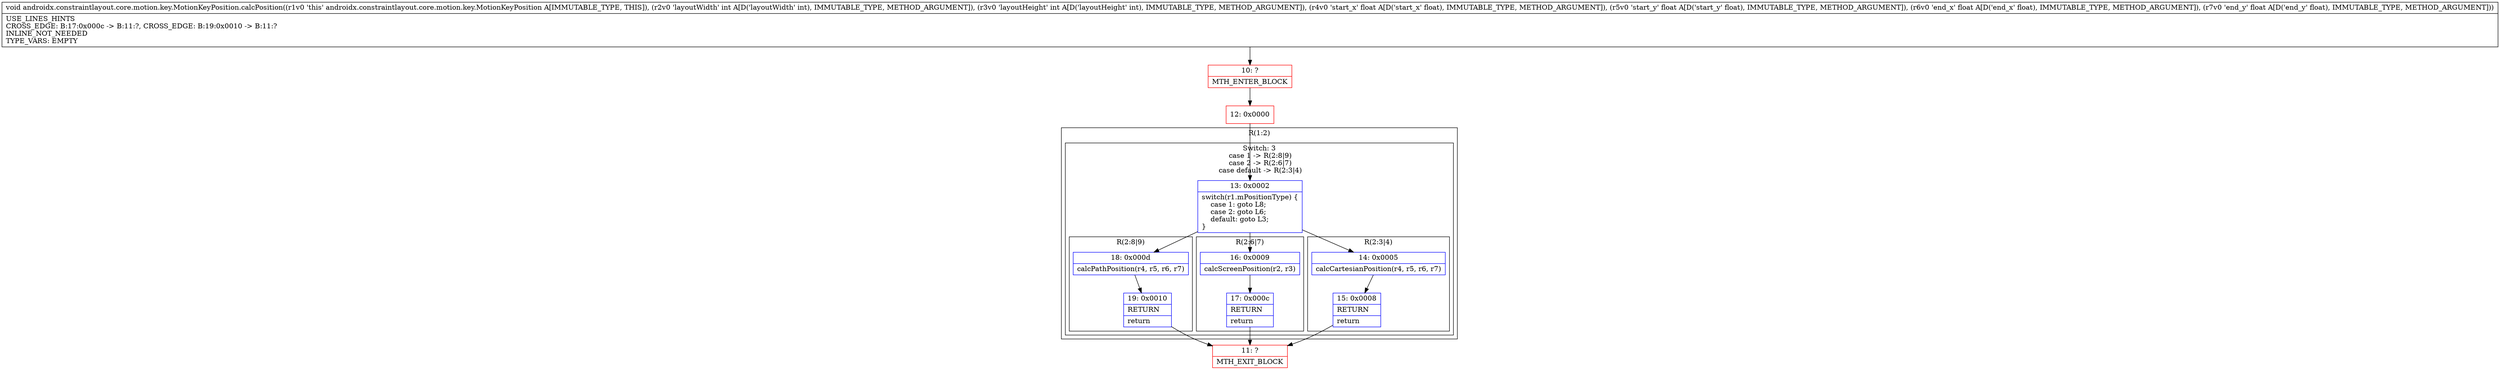 digraph "CFG forandroidx.constraintlayout.core.motion.key.MotionKeyPosition.calcPosition(IIFFFF)V" {
subgraph cluster_Region_618231332 {
label = "R(1:2)";
node [shape=record,color=blue];
subgraph cluster_SwitchRegion_2144680550 {
label = "Switch: 3
 case 1 -> R(2:8|9)
 case 2 -> R(2:6|7)
 case default -> R(2:3|4)";
node [shape=record,color=blue];
Node_13 [shape=record,label="{13\:\ 0x0002|switch(r1.mPositionType) \{\l    case 1: goto L8;\l    case 2: goto L6;\l    default: goto L3;\l\}\l}"];
subgraph cluster_Region_717339404 {
label = "R(2:8|9)";
node [shape=record,color=blue];
Node_18 [shape=record,label="{18\:\ 0x000d|calcPathPosition(r4, r5, r6, r7)\l}"];
Node_19 [shape=record,label="{19\:\ 0x0010|RETURN\l|return\l}"];
}
subgraph cluster_Region_864773980 {
label = "R(2:6|7)";
node [shape=record,color=blue];
Node_16 [shape=record,label="{16\:\ 0x0009|calcScreenPosition(r2, r3)\l}"];
Node_17 [shape=record,label="{17\:\ 0x000c|RETURN\l|return\l}"];
}
subgraph cluster_Region_1544314719 {
label = "R(2:3|4)";
node [shape=record,color=blue];
Node_14 [shape=record,label="{14\:\ 0x0005|calcCartesianPosition(r4, r5, r6, r7)\l}"];
Node_15 [shape=record,label="{15\:\ 0x0008|RETURN\l|return\l}"];
}
}
}
Node_10 [shape=record,color=red,label="{10\:\ ?|MTH_ENTER_BLOCK\l}"];
Node_12 [shape=record,color=red,label="{12\:\ 0x0000}"];
Node_11 [shape=record,color=red,label="{11\:\ ?|MTH_EXIT_BLOCK\l}"];
MethodNode[shape=record,label="{void androidx.constraintlayout.core.motion.key.MotionKeyPosition.calcPosition((r1v0 'this' androidx.constraintlayout.core.motion.key.MotionKeyPosition A[IMMUTABLE_TYPE, THIS]), (r2v0 'layoutWidth' int A[D('layoutWidth' int), IMMUTABLE_TYPE, METHOD_ARGUMENT]), (r3v0 'layoutHeight' int A[D('layoutHeight' int), IMMUTABLE_TYPE, METHOD_ARGUMENT]), (r4v0 'start_x' float A[D('start_x' float), IMMUTABLE_TYPE, METHOD_ARGUMENT]), (r5v0 'start_y' float A[D('start_y' float), IMMUTABLE_TYPE, METHOD_ARGUMENT]), (r6v0 'end_x' float A[D('end_x' float), IMMUTABLE_TYPE, METHOD_ARGUMENT]), (r7v0 'end_y' float A[D('end_y' float), IMMUTABLE_TYPE, METHOD_ARGUMENT]))  | USE_LINES_HINTS\lCROSS_EDGE: B:17:0x000c \-\> B:11:?, CROSS_EDGE: B:19:0x0010 \-\> B:11:?\lINLINE_NOT_NEEDED\lTYPE_VARS: EMPTY\l}"];
MethodNode -> Node_10;Node_13 -> Node_14;
Node_13 -> Node_16;
Node_13 -> Node_18;
Node_18 -> Node_19;
Node_19 -> Node_11;
Node_16 -> Node_17;
Node_17 -> Node_11;
Node_14 -> Node_15;
Node_15 -> Node_11;
Node_10 -> Node_12;
Node_12 -> Node_13;
}

